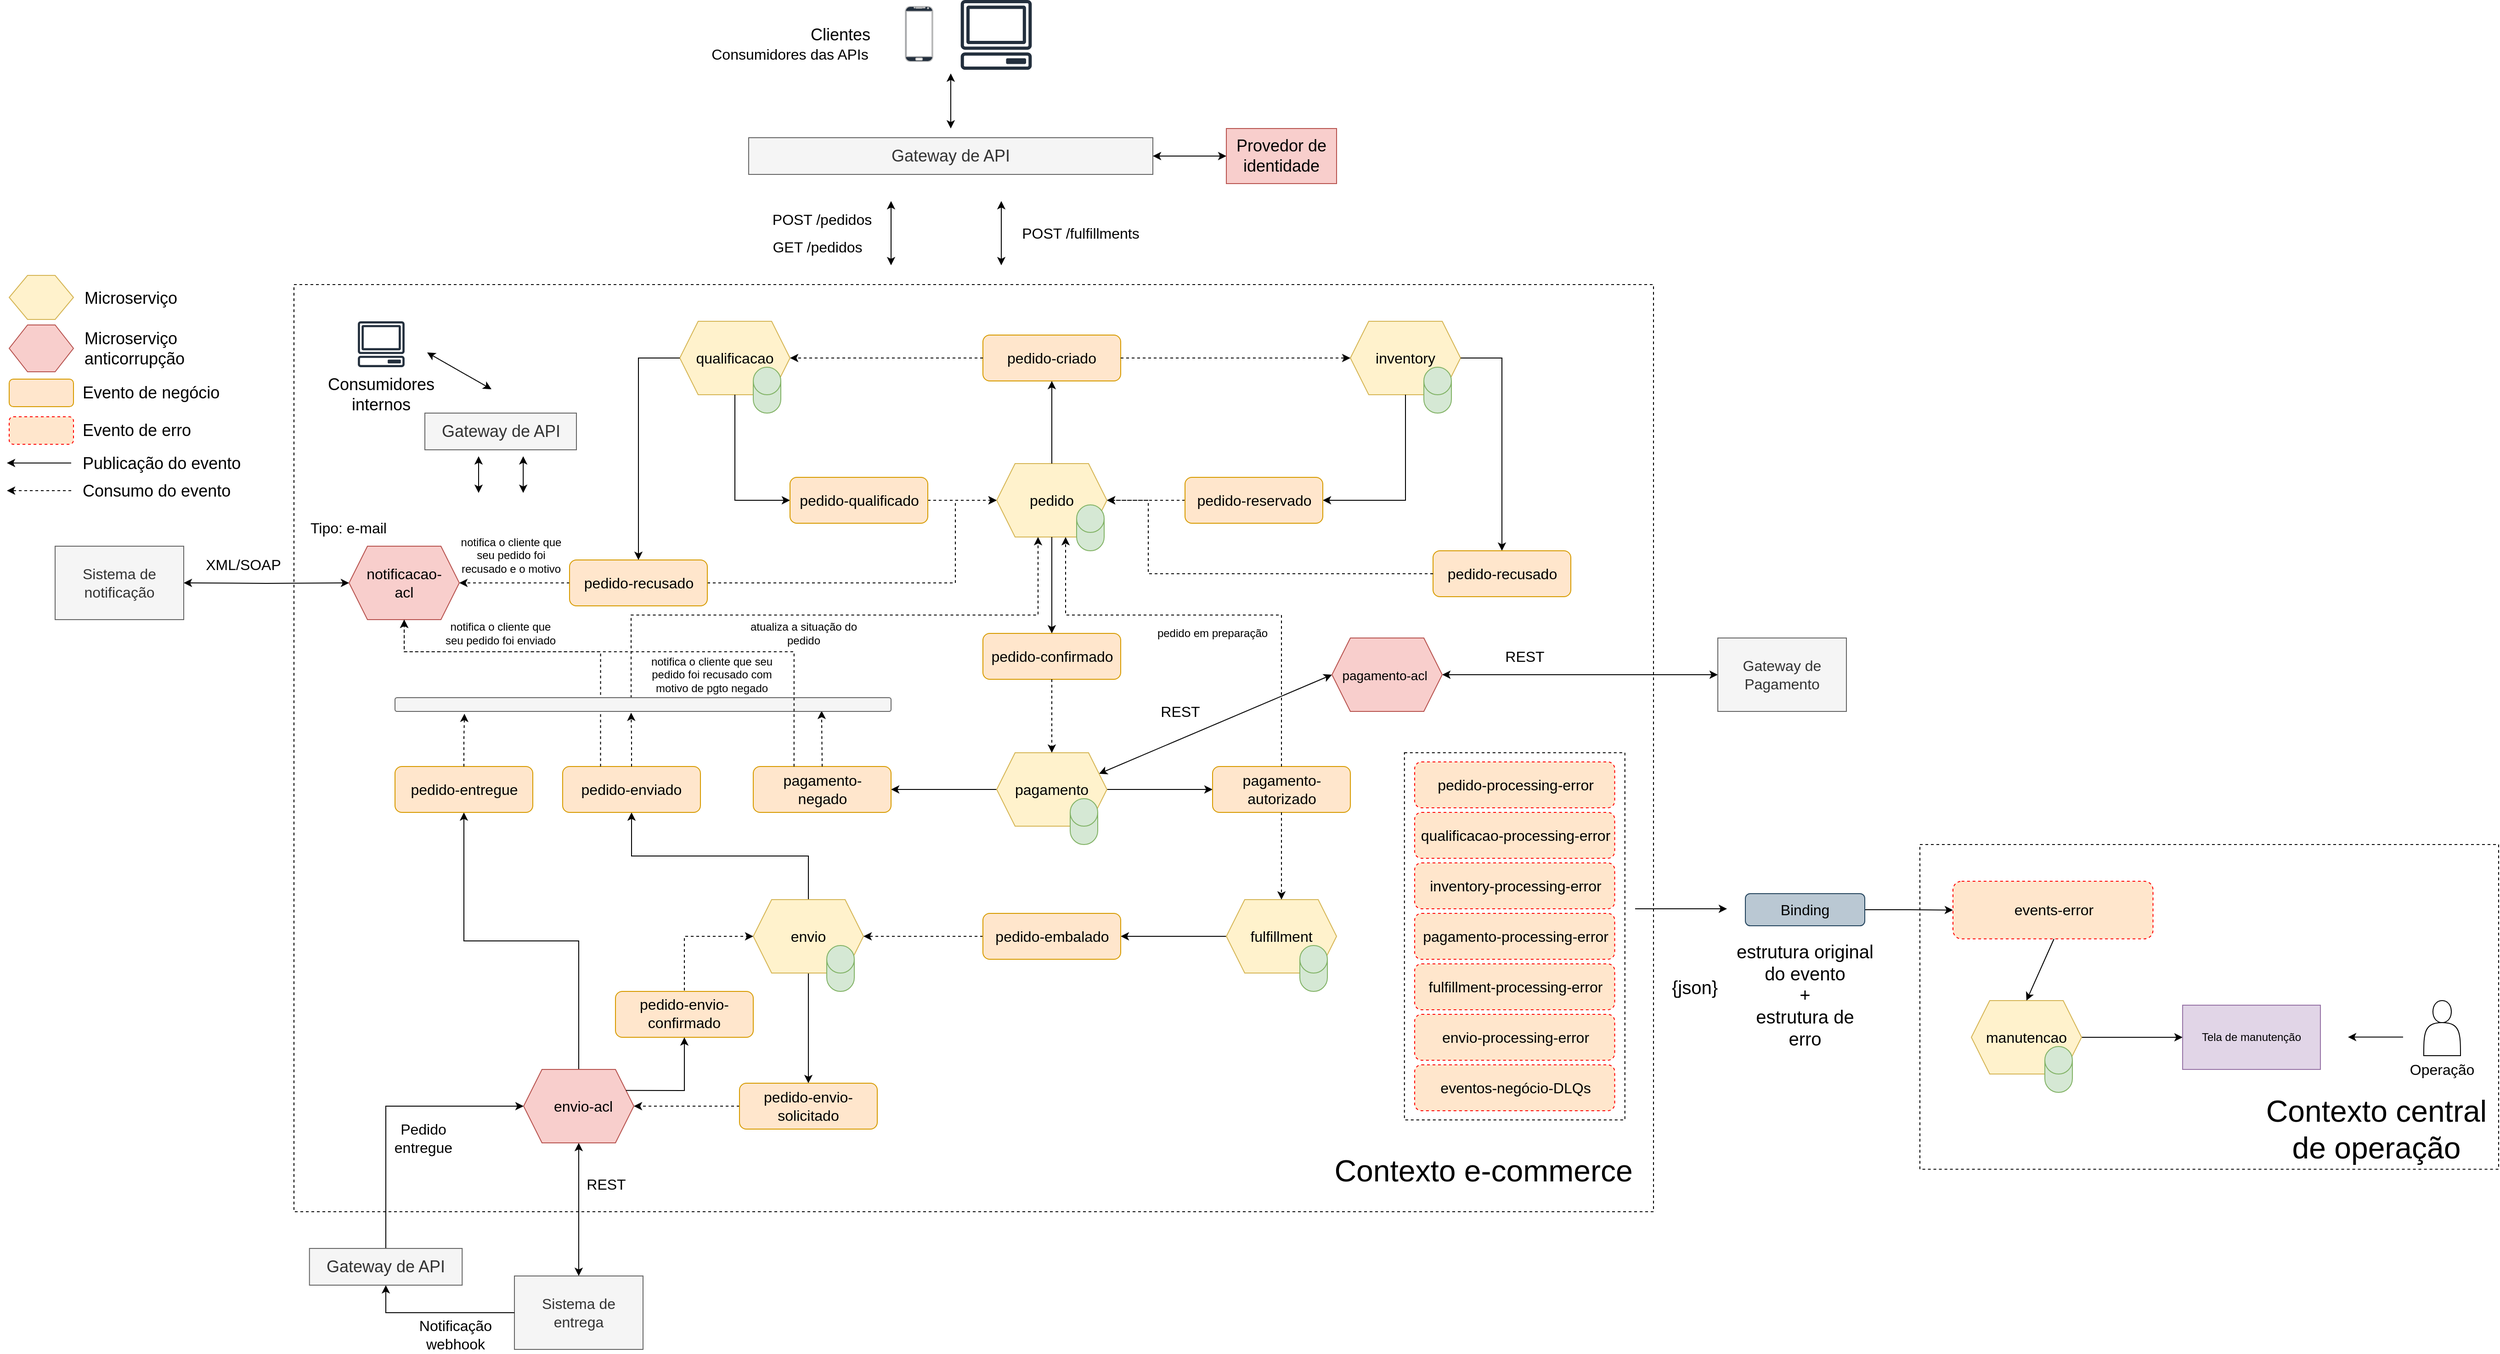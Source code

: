 <mxfile version="20.8.10" type="device"><diagram name="Página-1" id="nnZFmFOOJVzah6RzFUVj"><mxGraphModel dx="2688" dy="519" grid="1" gridSize="10" guides="1" tooltips="1" connect="1" arrows="1" fold="1" page="1" pageScale="1" pageWidth="827" pageHeight="1169" math="0" shadow="0"><root><mxCell id="0"/><mxCell id="1" parent="0"/><mxCell id="vHRTGwFHqRS1ms0-VjRj-1" value="" style="rounded=0;whiteSpace=wrap;html=1;fillColor=none;dashed=1;" vertex="1" parent="1"><mxGeometry x="-1320" y="350" width="1480" height="1010" as="geometry"/></mxCell><mxCell id="vHRTGwFHqRS1ms0-VjRj-2" value="" style="rounded=0;whiteSpace=wrap;html=1;fillColor=none;dashed=1;" vertex="1" parent="1"><mxGeometry x="-111.13" y="860" width="240" height="400" as="geometry"/></mxCell><mxCell id="vHRTGwFHqRS1ms0-VjRj-3" value="" style="rounded=0;whiteSpace=wrap;html=1;fillColor=none;dashed=1;" vertex="1" parent="1"><mxGeometry x="450" y="960" width="630" height="353.79" as="geometry"/></mxCell><mxCell id="vHRTGwFHqRS1ms0-VjRj-4" style="edgeStyle=orthogonalEdgeStyle;rounded=0;orthogonalLoop=1;jettySize=auto;html=1;exitX=0.5;exitY=0;exitDx=0;exitDy=0;entryX=0.5;entryY=1;entryDx=0;entryDy=0;" edge="1" parent="1" source="vHRTGwFHqRS1ms0-VjRj-6" target="vHRTGwFHqRS1ms0-VjRj-58"><mxGeometry relative="1" as="geometry"/></mxCell><mxCell id="vHRTGwFHqRS1ms0-VjRj-5" style="edgeStyle=orthogonalEdgeStyle;rounded=0;orthogonalLoop=1;jettySize=auto;html=1;exitX=0.5;exitY=1;exitDx=0;exitDy=0;entryX=0.5;entryY=0;entryDx=0;entryDy=0;" edge="1" parent="1" source="vHRTGwFHqRS1ms0-VjRj-6" target="vHRTGwFHqRS1ms0-VjRj-127"><mxGeometry relative="1" as="geometry"/></mxCell><mxCell id="vHRTGwFHqRS1ms0-VjRj-6" value="" style="shape=hexagon;perimeter=hexagonPerimeter2;whiteSpace=wrap;html=1;fixedSize=1;fillColor=#fff2cc;strokeColor=#d6b656;" vertex="1" parent="1"><mxGeometry x="-820" y="1020" width="120" height="80" as="geometry"/></mxCell><mxCell id="vHRTGwFHqRS1ms0-VjRj-7" value="envio" style="text;html=1;strokeColor=none;fillColor=none;align=center;verticalAlign=middle;whiteSpace=wrap;rounded=0;fontSize=16;" vertex="1" parent="1"><mxGeometry x="-800" y="1035" width="80" height="50" as="geometry"/></mxCell><mxCell id="vHRTGwFHqRS1ms0-VjRj-8" value="" style="shape=cylinder3;whiteSpace=wrap;html=1;boundedLbl=1;backgroundOutline=1;size=15;fontSize=18;fillColor=#d5e8d4;strokeColor=#82b366;" vertex="1" parent="1"><mxGeometry x="-740" y="1070" width="30" height="50" as="geometry"/></mxCell><mxCell id="vHRTGwFHqRS1ms0-VjRj-9" value="Gateway de API" style="rounded=0;whiteSpace=wrap;html=1;fontSize=18;fillColor=#f5f5f5;strokeColor=#666666;fontColor=#333333;" vertex="1" parent="1"><mxGeometry x="-825" y="190" width="440" height="40" as="geometry"/></mxCell><mxCell id="vHRTGwFHqRS1ms0-VjRj-10" value="" style="verticalLabelPosition=bottom;verticalAlign=top;html=1;shadow=0;dashed=0;strokeWidth=1;shape=mxgraph.android.phone2;strokeColor=#c0c0c0;fontSize=18;fillColor=#232F3D;" vertex="1" parent="1"><mxGeometry x="-654.5" y="47" width="30" height="60" as="geometry"/></mxCell><mxCell id="vHRTGwFHqRS1ms0-VjRj-11" value="" style="sketch=0;outlineConnect=0;fontColor=#232F3E;gradientColor=none;fillColor=#232F3D;strokeColor=none;dashed=0;verticalLabelPosition=bottom;verticalAlign=top;align=center;html=1;fontSize=12;fontStyle=0;aspect=fixed;pointerEvents=1;shape=mxgraph.aws4.client;" vertex="1" parent="1"><mxGeometry x="-594.5" y="40" width="78" height="76" as="geometry"/></mxCell><mxCell id="vHRTGwFHqRS1ms0-VjRj-12" value="&lt;font style=&quot;font-size: 18px;&quot;&gt;Clientes&lt;/font&gt;" style="text;html=1;strokeColor=none;fillColor=none;align=center;verticalAlign=middle;whiteSpace=wrap;rounded=0;fontSize=16;" vertex="1" parent="1"><mxGeometry x="-765" y="58" width="80" height="40" as="geometry"/></mxCell><mxCell id="vHRTGwFHqRS1ms0-VjRj-13" style="edgeStyle=orthogonalEdgeStyle;rounded=0;orthogonalLoop=1;jettySize=auto;html=1;exitX=0;exitY=0.5;exitDx=0;exitDy=0;entryX=1;entryY=0.5;entryDx=0;entryDy=0;" edge="1" parent="1" source="vHRTGwFHqRS1ms0-VjRj-16" target="vHRTGwFHqRS1ms0-VjRj-52"><mxGeometry relative="1" as="geometry"><mxPoint x="-620" y="960" as="targetPoint"/></mxGeometry></mxCell><mxCell id="vHRTGwFHqRS1ms0-VjRj-14" style="edgeStyle=orthogonalEdgeStyle;rounded=0;orthogonalLoop=1;jettySize=auto;html=1;exitX=1;exitY=0.5;exitDx=0;exitDy=0;entryX=0;entryY=0.5;entryDx=0;entryDy=0;" edge="1" parent="1" source="vHRTGwFHqRS1ms0-VjRj-16" target="vHRTGwFHqRS1ms0-VjRj-49"><mxGeometry relative="1" as="geometry"/></mxCell><mxCell id="vHRTGwFHqRS1ms0-VjRj-15" style="rounded=0;orthogonalLoop=1;jettySize=auto;html=1;exitX=1;exitY=0.25;exitDx=0;exitDy=0;entryX=0;entryY=0.5;entryDx=0;entryDy=0;startArrow=classic;startFill=1;" edge="1" parent="1" source="vHRTGwFHqRS1ms0-VjRj-16" target="vHRTGwFHqRS1ms0-VjRj-31"><mxGeometry relative="1" as="geometry"/></mxCell><mxCell id="vHRTGwFHqRS1ms0-VjRj-16" value="" style="shape=hexagon;perimeter=hexagonPerimeter2;whiteSpace=wrap;html=1;fixedSize=1;fillColor=#fff2cc;strokeColor=#d6b656;" vertex="1" parent="1"><mxGeometry x="-555" y="860" width="120" height="80" as="geometry"/></mxCell><mxCell id="vHRTGwFHqRS1ms0-VjRj-17" value="pagamento" style="text;html=1;strokeColor=none;fillColor=none;align=center;verticalAlign=middle;whiteSpace=wrap;rounded=0;fontSize=16;" vertex="1" parent="1"><mxGeometry x="-533.75" y="875" width="77.5" height="50" as="geometry"/></mxCell><mxCell id="vHRTGwFHqRS1ms0-VjRj-18" value="" style="shape=cylinder3;whiteSpace=wrap;html=1;boundedLbl=1;backgroundOutline=1;size=15;fontSize=18;fillColor=#d5e8d4;strokeColor=#82b366;" vertex="1" parent="1"><mxGeometry x="-475" y="910" width="30" height="50" as="geometry"/></mxCell><mxCell id="vHRTGwFHqRS1ms0-VjRj-19" value="" style="endArrow=classic;html=1;rounded=0;strokeWidth=1;fontSize=18;startArrow=classic;startFill=1;" edge="1" parent="1"><mxGeometry width="50" height="50" relative="1" as="geometry"><mxPoint x="-605" y="120" as="sourcePoint"/><mxPoint x="-605" y="180" as="targetPoint"/></mxGeometry></mxCell><mxCell id="vHRTGwFHqRS1ms0-VjRj-20" value="&lt;font style=&quot;font-size: 18px;&quot;&gt;Provedor de identidade&lt;/font&gt;" style="rounded=0;whiteSpace=wrap;html=1;fillColor=#f8cecc;strokeColor=#b85450;" vertex="1" parent="1"><mxGeometry x="-305" y="180" width="120" height="60" as="geometry"/></mxCell><mxCell id="vHRTGwFHqRS1ms0-VjRj-21" value="" style="endArrow=classic;startArrow=classic;html=1;rounded=0;fontSize=18;exitX=1;exitY=0.5;exitDx=0;exitDy=0;entryX=0;entryY=0.5;entryDx=0;entryDy=0;" edge="1" parent="1" source="vHRTGwFHqRS1ms0-VjRj-9" target="vHRTGwFHqRS1ms0-VjRj-20"><mxGeometry width="50" height="50" relative="1" as="geometry"><mxPoint x="-355" y="280" as="sourcePoint"/><mxPoint x="-305" y="230" as="targetPoint"/></mxGeometry></mxCell><mxCell id="vHRTGwFHqRS1ms0-VjRj-22" value="&lt;font style=&quot;font-size: 16px;&quot;&gt;POST /pedidos&lt;/font&gt;" style="text;html=1;strokeColor=none;fillColor=none;align=center;verticalAlign=middle;whiteSpace=wrap;rounded=0;fontSize=18;" vertex="1" parent="1"><mxGeometry x="-810" y="264" width="130" height="30" as="geometry"/></mxCell><mxCell id="vHRTGwFHqRS1ms0-VjRj-23" value="&lt;font style=&quot;font-size: 16px;&quot;&gt;POST /fulfillments&lt;/font&gt;" style="text;html=1;strokeColor=none;fillColor=none;align=center;verticalAlign=middle;whiteSpace=wrap;rounded=0;fontSize=18;" vertex="1" parent="1"><mxGeometry x="-537" y="279" width="147" height="30" as="geometry"/></mxCell><mxCell id="vHRTGwFHqRS1ms0-VjRj-24" value="&lt;font style=&quot;font-size: 33px;&quot;&gt;Contexto e-commerce&lt;/font&gt;" style="text;html=1;strokeColor=none;fillColor=none;align=center;verticalAlign=middle;whiteSpace=wrap;rounded=0;fontSize=16;" vertex="1" parent="1"><mxGeometry x="-195" y="1285" width="340" height="60" as="geometry"/></mxCell><mxCell id="vHRTGwFHqRS1ms0-VjRj-25" value="&lt;font style=&quot;font-size: 16px;&quot;&gt;Consumidores das APIs&lt;/font&gt;" style="text;html=1;strokeColor=none;fillColor=none;align=center;verticalAlign=middle;whiteSpace=wrap;rounded=0;fontSize=16;" vertex="1" parent="1"><mxGeometry x="-875" y="82" width="190" height="34" as="geometry"/></mxCell><mxCell id="vHRTGwFHqRS1ms0-VjRj-26" style="edgeStyle=orthogonalEdgeStyle;rounded=0;orthogonalLoop=1;jettySize=auto;html=1;exitX=0;exitY=0.5;exitDx=0;exitDy=0;entryX=1;entryY=0.5;entryDx=0;entryDy=0;" edge="1" parent="1" source="vHRTGwFHqRS1ms0-VjRj-27" target="vHRTGwFHqRS1ms0-VjRj-56"><mxGeometry relative="1" as="geometry"/></mxCell><mxCell id="vHRTGwFHqRS1ms0-VjRj-27" value="" style="shape=hexagon;perimeter=hexagonPerimeter2;whiteSpace=wrap;html=1;fixedSize=1;fillColor=#fff2cc;strokeColor=#d6b656;" vertex="1" parent="1"><mxGeometry x="-305" y="1020" width="120" height="80" as="geometry"/></mxCell><mxCell id="vHRTGwFHqRS1ms0-VjRj-28" value="fulfillment" style="text;html=1;strokeColor=none;fillColor=none;align=center;verticalAlign=middle;whiteSpace=wrap;rounded=0;fontSize=16;" vertex="1" parent="1"><mxGeometry x="-295" y="1035" width="100" height="50" as="geometry"/></mxCell><mxCell id="vHRTGwFHqRS1ms0-VjRj-29" value="" style="shape=cylinder3;whiteSpace=wrap;html=1;boundedLbl=1;backgroundOutline=1;size=15;fontSize=18;fillColor=#d5e8d4;strokeColor=#82b366;" vertex="1" parent="1"><mxGeometry x="-225" y="1070" width="30" height="50" as="geometry"/></mxCell><mxCell id="vHRTGwFHqRS1ms0-VjRj-30" style="edgeStyle=orthogonalEdgeStyle;rounded=0;orthogonalLoop=1;jettySize=auto;html=1;exitX=1;exitY=0.5;exitDx=0;exitDy=0;entryX=0;entryY=0.5;entryDx=0;entryDy=0;startArrow=classic;startFill=1;" edge="1" parent="1" source="vHRTGwFHqRS1ms0-VjRj-31" target="vHRTGwFHqRS1ms0-VjRj-138"><mxGeometry relative="1" as="geometry"/></mxCell><mxCell id="vHRTGwFHqRS1ms0-VjRj-31" value="" style="shape=hexagon;perimeter=hexagonPerimeter2;whiteSpace=wrap;html=1;fixedSize=1;fillColor=#f8cecc;strokeColor=#b85450;" vertex="1" parent="1"><mxGeometry x="-190" y="735" width="120" height="80" as="geometry"/></mxCell><mxCell id="vHRTGwFHqRS1ms0-VjRj-32" value="&lt;font style=&quot;font-size: 14px;&quot;&gt;pagamento-acl&lt;/font&gt;" style="text;html=1;strokeColor=none;fillColor=none;align=center;verticalAlign=middle;whiteSpace=wrap;rounded=0;fontSize=16;" vertex="1" parent="1"><mxGeometry x="-180" y="750" width="95" height="50" as="geometry"/></mxCell><mxCell id="vHRTGwFHqRS1ms0-VjRj-33" style="edgeStyle=orthogonalEdgeStyle;rounded=0;orthogonalLoop=1;jettySize=auto;html=1;exitX=0.5;exitY=1;exitDx=0;exitDy=0;startArrow=classic;startFill=1;" edge="1" parent="1" source="vHRTGwFHqRS1ms0-VjRj-35" target="vHRTGwFHqRS1ms0-VjRj-129"><mxGeometry relative="1" as="geometry"/></mxCell><mxCell id="vHRTGwFHqRS1ms0-VjRj-34" style="edgeStyle=orthogonalEdgeStyle;rounded=0;orthogonalLoop=1;jettySize=auto;html=1;exitX=0.5;exitY=0;exitDx=0;exitDy=0;entryX=0.5;entryY=1;entryDx=0;entryDy=0;" edge="1" parent="1" source="vHRTGwFHqRS1ms0-VjRj-35" target="vHRTGwFHqRS1ms0-VjRj-64"><mxGeometry relative="1" as="geometry"/></mxCell><mxCell id="vHRTGwFHqRS1ms0-VjRj-35" value="" style="shape=hexagon;perimeter=hexagonPerimeter2;whiteSpace=wrap;html=1;fixedSize=1;fillColor=#f8cecc;strokeColor=#b85450;" vertex="1" parent="1"><mxGeometry x="-1070" y="1205" width="120" height="80" as="geometry"/></mxCell><mxCell id="vHRTGwFHqRS1ms0-VjRj-36" value="&lt;font style=&quot;font-size: 16px;&quot;&gt;envio-acl&lt;/font&gt;" style="text;html=1;strokeColor=none;fillColor=none;align=center;verticalAlign=middle;whiteSpace=wrap;rounded=0;fontSize=16;" vertex="1" parent="1"><mxGeometry x="-1040" y="1220" width="70" height="50" as="geometry"/></mxCell><mxCell id="vHRTGwFHqRS1ms0-VjRj-37" value="" style="shape=hexagon;perimeter=hexagonPerimeter2;whiteSpace=wrap;html=1;fixedSize=1;fillColor=#f8cecc;strokeColor=#b85450;" vertex="1" parent="1"><mxGeometry x="-1260" y="635" width="120" height="80" as="geometry"/></mxCell><mxCell id="vHRTGwFHqRS1ms0-VjRj-38" style="edgeStyle=orthogonalEdgeStyle;rounded=0;orthogonalLoop=1;jettySize=auto;html=1;startArrow=classic;startFill=1;" edge="1" parent="1" target="vHRTGwFHqRS1ms0-VjRj-135"><mxGeometry relative="1" as="geometry"><mxPoint x="-1260" y="675" as="sourcePoint"/></mxGeometry></mxCell><mxCell id="vHRTGwFHqRS1ms0-VjRj-39" value="&lt;font style=&quot;font-size: 16px;&quot;&gt;notificacao-acl&lt;/font&gt;" style="text;html=1;strokeColor=none;fillColor=none;align=center;verticalAlign=middle;whiteSpace=wrap;rounded=0;fontSize=16;" vertex="1" parent="1"><mxGeometry x="-1250" y="650" width="100" height="50" as="geometry"/></mxCell><mxCell id="vHRTGwFHqRS1ms0-VjRj-40" style="edgeStyle=orthogonalEdgeStyle;rounded=0;orthogonalLoop=1;jettySize=auto;html=1;exitX=1;exitY=0.5;exitDx=0;exitDy=0;entryX=0;entryY=0.5;entryDx=0;entryDy=0;dashed=1;" edge="1" parent="1" source="vHRTGwFHqRS1ms0-VjRj-106" target="vHRTGwFHqRS1ms0-VjRj-88"><mxGeometry relative="1" as="geometry"/></mxCell><mxCell id="vHRTGwFHqRS1ms0-VjRj-41" style="edgeStyle=orthogonalEdgeStyle;rounded=0;orthogonalLoop=1;jettySize=auto;html=1;exitX=0;exitY=0.5;exitDx=0;exitDy=0;entryX=1;entryY=0.5;entryDx=0;entryDy=0;dashed=1;" edge="1" parent="1" source="vHRTGwFHqRS1ms0-VjRj-109" target="vHRTGwFHqRS1ms0-VjRj-88"><mxGeometry relative="1" as="geometry"/></mxCell><mxCell id="vHRTGwFHqRS1ms0-VjRj-42" value="" style="rounded=1;whiteSpace=wrap;html=1;fillColor=#ffe6cc;strokeColor=#d79b00;" vertex="1" parent="1"><mxGeometry x="-570" y="730" width="150" height="50" as="geometry"/></mxCell><mxCell id="vHRTGwFHqRS1ms0-VjRj-43" style="edgeStyle=orthogonalEdgeStyle;rounded=0;orthogonalLoop=1;jettySize=auto;html=1;exitX=0.5;exitY=1;exitDx=0;exitDy=0;entryX=0.5;entryY=0;entryDx=0;entryDy=0;dashed=1;" edge="1" parent="1" source="vHRTGwFHqRS1ms0-VjRj-44" target="vHRTGwFHqRS1ms0-VjRj-16"><mxGeometry relative="1" as="geometry"/></mxCell><mxCell id="vHRTGwFHqRS1ms0-VjRj-44" value="pedido-confirmado" style="text;html=1;strokeColor=none;fillColor=none;align=center;verticalAlign=middle;whiteSpace=wrap;rounded=0;fontSize=16;" vertex="1" parent="1"><mxGeometry x="-562.5" y="730" width="135" height="50" as="geometry"/></mxCell><mxCell id="vHRTGwFHqRS1ms0-VjRj-45" style="edgeStyle=orthogonalEdgeStyle;rounded=0;orthogonalLoop=1;jettySize=auto;html=1;exitX=1;exitY=0.5;exitDx=0;exitDy=0;entryX=0;entryY=0.5;entryDx=0;entryDy=0;dashed=1;" edge="1" parent="1" source="vHRTGwFHqRS1ms0-VjRj-47" target="vHRTGwFHqRS1ms0-VjRj-88"><mxGeometry relative="1" as="geometry"><Array as="points"><mxPoint x="-600" y="675"/><mxPoint x="-600" y="585"/></Array></mxGeometry></mxCell><mxCell id="vHRTGwFHqRS1ms0-VjRj-46" style="edgeStyle=orthogonalEdgeStyle;rounded=0;orthogonalLoop=1;jettySize=auto;html=1;exitX=0;exitY=0.5;exitDx=0;exitDy=0;entryX=1;entryY=0.5;entryDx=0;entryDy=0;dashed=1;" edge="1" parent="1" source="vHRTGwFHqRS1ms0-VjRj-47" target="vHRTGwFHqRS1ms0-VjRj-37"><mxGeometry relative="1" as="geometry"/></mxCell><mxCell id="vHRTGwFHqRS1ms0-VjRj-47" value="" style="rounded=1;whiteSpace=wrap;html=1;fillColor=#ffe6cc;strokeColor=#d79b00;" vertex="1" parent="1"><mxGeometry x="-1020" y="650" width="150" height="50" as="geometry"/></mxCell><mxCell id="vHRTGwFHqRS1ms0-VjRj-48" value="pedido-recusado" style="text;html=1;strokeColor=none;fillColor=none;align=center;verticalAlign=middle;whiteSpace=wrap;rounded=0;fontSize=16;" vertex="1" parent="1"><mxGeometry x="-1012.5" y="650" width="135" height="50" as="geometry"/></mxCell><mxCell id="vHRTGwFHqRS1ms0-VjRj-49" value="" style="rounded=1;whiteSpace=wrap;html=1;fillColor=#ffe6cc;strokeColor=#d79b00;" vertex="1" parent="1"><mxGeometry x="-320" y="875" width="150" height="50" as="geometry"/></mxCell><mxCell id="vHRTGwFHqRS1ms0-VjRj-50" style="edgeStyle=orthogonalEdgeStyle;rounded=0;orthogonalLoop=1;jettySize=auto;html=1;entryX=0.5;entryY=0;entryDx=0;entryDy=0;dashed=1;" edge="1" parent="1" source="vHRTGwFHqRS1ms0-VjRj-51" target="vHRTGwFHqRS1ms0-VjRj-27"><mxGeometry relative="1" as="geometry"/></mxCell><mxCell id="vHRTGwFHqRS1ms0-VjRj-51" value="pagamento-autorizado" style="text;html=1;strokeColor=none;fillColor=none;align=center;verticalAlign=middle;whiteSpace=wrap;rounded=0;fontSize=16;" vertex="1" parent="1"><mxGeometry x="-312.5" y="875" width="135" height="50" as="geometry"/></mxCell><mxCell id="vHRTGwFHqRS1ms0-VjRj-52" value="" style="rounded=1;whiteSpace=wrap;html=1;fillColor=#ffe6cc;strokeColor=#d79b00;" vertex="1" parent="1"><mxGeometry x="-820" y="875" width="150" height="50" as="geometry"/></mxCell><mxCell id="vHRTGwFHqRS1ms0-VjRj-53" style="rounded=0;orthogonalLoop=1;jettySize=auto;html=1;exitX=0.5;exitY=0;exitDx=0;exitDy=0;entryX=0.86;entryY=0.95;entryDx=0;entryDy=0;entryPerimeter=0;dashed=1;" edge="1" parent="1" source="vHRTGwFHqRS1ms0-VjRj-54" target="vHRTGwFHqRS1ms0-VjRj-134"><mxGeometry relative="1" as="geometry"><mxPoint x="-740" y="840" as="targetPoint"/></mxGeometry></mxCell><mxCell id="vHRTGwFHqRS1ms0-VjRj-54" value="pagamento-negado" style="text;html=1;strokeColor=none;fillColor=none;align=center;verticalAlign=middle;whiteSpace=wrap;rounded=0;fontSize=16;" vertex="1" parent="1"><mxGeometry x="-806.25" y="875" width="122.5" height="50" as="geometry"/></mxCell><mxCell id="vHRTGwFHqRS1ms0-VjRj-55" style="edgeStyle=orthogonalEdgeStyle;rounded=0;orthogonalLoop=1;jettySize=auto;html=1;exitX=0;exitY=0.5;exitDx=0;exitDy=0;entryX=1;entryY=0.5;entryDx=0;entryDy=0;dashed=1;" edge="1" parent="1" source="vHRTGwFHqRS1ms0-VjRj-56" target="vHRTGwFHqRS1ms0-VjRj-6"><mxGeometry relative="1" as="geometry"/></mxCell><mxCell id="vHRTGwFHqRS1ms0-VjRj-56" value="" style="rounded=1;whiteSpace=wrap;html=1;fillColor=#ffe6cc;strokeColor=#d79b00;" vertex="1" parent="1"><mxGeometry x="-570" y="1035" width="150" height="50" as="geometry"/></mxCell><mxCell id="vHRTGwFHqRS1ms0-VjRj-57" value="pedido-embalado" style="text;html=1;strokeColor=none;fillColor=none;align=center;verticalAlign=middle;whiteSpace=wrap;rounded=0;fontSize=16;" vertex="1" parent="1"><mxGeometry x="-562.5" y="1035" width="135" height="50" as="geometry"/></mxCell><mxCell id="vHRTGwFHqRS1ms0-VjRj-58" value="" style="rounded=1;whiteSpace=wrap;html=1;fillColor=#ffe6cc;strokeColor=#d79b00;" vertex="1" parent="1"><mxGeometry x="-1027.5" y="875" width="150" height="50" as="geometry"/></mxCell><mxCell id="vHRTGwFHqRS1ms0-VjRj-59" style="edgeStyle=orthogonalEdgeStyle;rounded=0;orthogonalLoop=1;jettySize=auto;html=1;exitX=0.5;exitY=0;exitDx=0;exitDy=0;entryX=0.476;entryY=1.089;entryDx=0;entryDy=0;entryPerimeter=0;dashed=1;" edge="1" parent="1" source="vHRTGwFHqRS1ms0-VjRj-61" target="vHRTGwFHqRS1ms0-VjRj-134"><mxGeometry relative="1" as="geometry"/></mxCell><mxCell id="vHRTGwFHqRS1ms0-VjRj-60" style="edgeStyle=orthogonalEdgeStyle;rounded=0;orthogonalLoop=1;jettySize=auto;html=1;exitX=0.25;exitY=0;exitDx=0;exitDy=0;entryX=0.5;entryY=1;entryDx=0;entryDy=0;dashed=1;" edge="1" parent="1" source="vHRTGwFHqRS1ms0-VjRj-61" target="vHRTGwFHqRS1ms0-VjRj-37"><mxGeometry relative="1" as="geometry"><Array as="points"><mxPoint x="-986" y="750"/><mxPoint x="-1200" y="750"/></Array></mxGeometry></mxCell><mxCell id="vHRTGwFHqRS1ms0-VjRj-61" value="pedido-enviado" style="text;html=1;strokeColor=none;fillColor=none;align=center;verticalAlign=middle;whiteSpace=wrap;rounded=0;fontSize=16;" vertex="1" parent="1"><mxGeometry x="-1020" y="875" width="135" height="50" as="geometry"/></mxCell><mxCell id="vHRTGwFHqRS1ms0-VjRj-62" value="" style="rounded=1;whiteSpace=wrap;html=1;fillColor=#ffe6cc;strokeColor=#d79b00;" vertex="1" parent="1"><mxGeometry x="-1210" y="875" width="150" height="50" as="geometry"/></mxCell><mxCell id="vHRTGwFHqRS1ms0-VjRj-63" style="edgeStyle=orthogonalEdgeStyle;rounded=0;orthogonalLoop=1;jettySize=auto;html=1;exitX=0.5;exitY=0;exitDx=0;exitDy=0;entryX=0.14;entryY=1.163;entryDx=0;entryDy=0;entryPerimeter=0;dashed=1;" edge="1" parent="1" source="vHRTGwFHqRS1ms0-VjRj-64" target="vHRTGwFHqRS1ms0-VjRj-134"><mxGeometry relative="1" as="geometry"/></mxCell><mxCell id="vHRTGwFHqRS1ms0-VjRj-64" value="pedido-entregue" style="text;html=1;strokeColor=none;fillColor=none;align=center;verticalAlign=middle;whiteSpace=wrap;rounded=0;fontSize=16;" vertex="1" parent="1"><mxGeometry x="-1202.5" y="875" width="135" height="50" as="geometry"/></mxCell><mxCell id="vHRTGwFHqRS1ms0-VjRj-65" value="" style="group" connectable="0" vertex="1" parent="1"><mxGeometry x="-100" y="1035" width="220" height="50" as="geometry"/></mxCell><mxCell id="vHRTGwFHqRS1ms0-VjRj-66" value="" style="rounded=1;whiteSpace=wrap;html=1;fillColor=#ffe6cc;strokeColor=#FF0000;dashed=1;" vertex="1" parent="vHRTGwFHqRS1ms0-VjRj-65"><mxGeometry width="217.75" height="50" as="geometry"/></mxCell><mxCell id="vHRTGwFHqRS1ms0-VjRj-67" value="&lt;font style=&quot;font-size: 16px;&quot;&gt;pagamento-processing-error&lt;/font&gt;" style="text;html=1;strokeColor=none;fillColor=none;align=center;verticalAlign=middle;whiteSpace=wrap;rounded=0;fontSize=16;" vertex="1" parent="vHRTGwFHqRS1ms0-VjRj-65"><mxGeometry width="220" height="50" as="geometry"/></mxCell><mxCell id="vHRTGwFHqRS1ms0-VjRj-68" value="" style="group" connectable="0" vertex="1" parent="1"><mxGeometry x="-100" y="1145" width="220" height="50" as="geometry"/></mxCell><mxCell id="vHRTGwFHqRS1ms0-VjRj-69" value="" style="rounded=1;whiteSpace=wrap;html=1;fillColor=#ffe6cc;strokeColor=#FF0000;dashed=1;" vertex="1" parent="vHRTGwFHqRS1ms0-VjRj-68"><mxGeometry width="217.75" height="50" as="geometry"/></mxCell><mxCell id="vHRTGwFHqRS1ms0-VjRj-70" value="&lt;font style=&quot;font-size: 16px;&quot;&gt;envio-processing-error&lt;/font&gt;" style="text;html=1;strokeColor=none;fillColor=none;align=center;verticalAlign=middle;whiteSpace=wrap;rounded=0;fontSize=16;" vertex="1" parent="vHRTGwFHqRS1ms0-VjRj-68"><mxGeometry width="220" height="50" as="geometry"/></mxCell><mxCell id="vHRTGwFHqRS1ms0-VjRj-71" value="" style="group" connectable="0" vertex="1" parent="1"><mxGeometry x="-100" y="870" width="220" height="50" as="geometry"/></mxCell><mxCell id="vHRTGwFHqRS1ms0-VjRj-72" value="" style="rounded=1;whiteSpace=wrap;html=1;fillColor=#ffe6cc;strokeColor=#FF0000;dashed=1;" vertex="1" parent="vHRTGwFHqRS1ms0-VjRj-71"><mxGeometry width="217.75" height="50" as="geometry"/></mxCell><mxCell id="vHRTGwFHqRS1ms0-VjRj-73" value="&lt;font style=&quot;font-size: 16px;&quot;&gt;pedido-processing-error&lt;/font&gt;" style="text;html=1;strokeColor=none;fillColor=none;align=center;verticalAlign=middle;whiteSpace=wrap;rounded=0;fontSize=16;" vertex="1" parent="vHRTGwFHqRS1ms0-VjRj-71"><mxGeometry width="220" height="50" as="geometry"/></mxCell><mxCell id="vHRTGwFHqRS1ms0-VjRj-74" value="" style="group" connectable="0" vertex="1" parent="1"><mxGeometry x="-100" y="980" width="220" height="50" as="geometry"/></mxCell><mxCell id="vHRTGwFHqRS1ms0-VjRj-75" value="" style="rounded=1;whiteSpace=wrap;html=1;fillColor=#ffe6cc;strokeColor=#FF0000;dashed=1;" vertex="1" parent="vHRTGwFHqRS1ms0-VjRj-74"><mxGeometry width="217.75" height="50" as="geometry"/></mxCell><mxCell id="vHRTGwFHqRS1ms0-VjRj-76" value="&lt;font style=&quot;font-size: 16px;&quot;&gt;inventory-processing-error&lt;/font&gt;" style="text;html=1;strokeColor=none;fillColor=none;align=center;verticalAlign=middle;whiteSpace=wrap;rounded=0;fontSize=16;" vertex="1" parent="vHRTGwFHqRS1ms0-VjRj-74"><mxGeometry width="220" height="50" as="geometry"/></mxCell><mxCell id="vHRTGwFHqRS1ms0-VjRj-77" value="" style="group" connectable="0" vertex="1" parent="1"><mxGeometry x="-100" y="1090" width="220" height="50" as="geometry"/></mxCell><mxCell id="vHRTGwFHqRS1ms0-VjRj-78" value="" style="rounded=1;whiteSpace=wrap;html=1;fillColor=#ffe6cc;strokeColor=#FF0000;dashed=1;" vertex="1" parent="vHRTGwFHqRS1ms0-VjRj-77"><mxGeometry width="217.75" height="50" as="geometry"/></mxCell><mxCell id="vHRTGwFHqRS1ms0-VjRj-79" value="&lt;font style=&quot;font-size: 16px;&quot;&gt;fulfillment-processing-error&lt;/font&gt;" style="text;html=1;strokeColor=none;fillColor=none;align=center;verticalAlign=middle;whiteSpace=wrap;rounded=0;fontSize=16;" vertex="1" parent="vHRTGwFHqRS1ms0-VjRj-77"><mxGeometry width="220" height="50" as="geometry"/></mxCell><mxCell id="vHRTGwFHqRS1ms0-VjRj-80" style="edgeStyle=orthogonalEdgeStyle;rounded=0;orthogonalLoop=1;jettySize=auto;html=1;exitX=1;exitY=0.5;exitDx=0;exitDy=0;entryX=0;entryY=0.5;entryDx=0;entryDy=0;" edge="1" parent="1" source="vHRTGwFHqRS1ms0-VjRj-81" target="vHRTGwFHqRS1ms0-VjRj-152"><mxGeometry relative="1" as="geometry"/></mxCell><mxCell id="vHRTGwFHqRS1ms0-VjRj-81" value="" style="shape=hexagon;perimeter=hexagonPerimeter2;whiteSpace=wrap;html=1;fixedSize=1;fillColor=#fff2cc;strokeColor=#d6b656;" vertex="1" parent="1"><mxGeometry x="506" y="1130" width="120" height="80" as="geometry"/></mxCell><mxCell id="vHRTGwFHqRS1ms0-VjRj-82" value="manutencao" style="text;html=1;strokeColor=none;fillColor=none;align=center;verticalAlign=middle;whiteSpace=wrap;rounded=0;fontSize=16;" vertex="1" parent="1"><mxGeometry x="516" y="1145" width="100" height="50" as="geometry"/></mxCell><mxCell id="vHRTGwFHqRS1ms0-VjRj-83" value="" style="shape=cylinder3;whiteSpace=wrap;html=1;boundedLbl=1;backgroundOutline=1;size=15;fontSize=18;fillColor=#d5e8d4;strokeColor=#82b366;" vertex="1" parent="1"><mxGeometry x="586" y="1180" width="30" height="50" as="geometry"/></mxCell><mxCell id="vHRTGwFHqRS1ms0-VjRj-84" value="&lt;font style=&quot;font-size: 18px;&quot;&gt;Consumidores&lt;br&gt;internos&lt;/font&gt;" style="text;html=1;strokeColor=none;fillColor=none;align=center;verticalAlign=middle;whiteSpace=wrap;rounded=0;fontSize=16;" vertex="1" parent="1"><mxGeometry x="-1295" y="450" width="140" height="40" as="geometry"/></mxCell><mxCell id="vHRTGwFHqRS1ms0-VjRj-85" value="" style="sketch=0;outlineConnect=0;fontColor=#232F3E;gradientColor=none;fillColor=#232F3D;strokeColor=none;dashed=0;verticalLabelPosition=bottom;verticalAlign=top;align=center;html=1;fontSize=12;fontStyle=0;aspect=fixed;pointerEvents=1;shape=mxgraph.aws4.client;" vertex="1" parent="1"><mxGeometry x="-1250.66" y="390" width="51.32" height="50" as="geometry"/></mxCell><mxCell id="vHRTGwFHqRS1ms0-VjRj-86" value="" style="endArrow=classic;startArrow=classic;html=1;rounded=0;" edge="1" parent="1"><mxGeometry width="50" height="50" relative="1" as="geometry"><mxPoint x="-1175" y="424" as="sourcePoint"/><mxPoint x="-1105" y="464" as="targetPoint"/></mxGeometry></mxCell><mxCell id="vHRTGwFHqRS1ms0-VjRj-87" value="" style="group" connectable="0" vertex="1" parent="1"><mxGeometry x="-555" y="540" width="120" height="100" as="geometry"/></mxCell><mxCell id="vHRTGwFHqRS1ms0-VjRj-88" value="" style="shape=hexagon;perimeter=hexagonPerimeter2;whiteSpace=wrap;html=1;fixedSize=1;fillColor=#fff2cc;strokeColor=#d6b656;" vertex="1" parent="vHRTGwFHqRS1ms0-VjRj-87"><mxGeometry y="5" width="120" height="80" as="geometry"/></mxCell><mxCell id="vHRTGwFHqRS1ms0-VjRj-89" value="pedido" style="text;html=1;strokeColor=none;fillColor=none;align=center;verticalAlign=middle;whiteSpace=wrap;rounded=0;fontSize=16;" vertex="1" parent="vHRTGwFHqRS1ms0-VjRj-87"><mxGeometry x="20.25" y="30" width="79.5" height="30" as="geometry"/></mxCell><mxCell id="vHRTGwFHqRS1ms0-VjRj-90" value="" style="shape=cylinder3;whiteSpace=wrap;html=1;boundedLbl=1;backgroundOutline=1;size=15;fontSize=18;fillColor=#d5e8d4;strokeColor=#82b366;" vertex="1" parent="vHRTGwFHqRS1ms0-VjRj-87"><mxGeometry x="87" y="50" width="30" height="50" as="geometry"/></mxCell><mxCell id="vHRTGwFHqRS1ms0-VjRj-91" value="" style="endArrow=classic;startArrow=classic;html=1;rounded=0;" edge="1" parent="1"><mxGeometry width="50" height="50" relative="1" as="geometry"><mxPoint x="-670" y="329" as="sourcePoint"/><mxPoint x="-670" y="259" as="targetPoint"/></mxGeometry></mxCell><mxCell id="vHRTGwFHqRS1ms0-VjRj-92" value="&lt;font style=&quot;font-size: 16px;&quot;&gt;GET /pedidos&lt;/font&gt;" style="text;html=1;strokeColor=none;fillColor=none;align=center;verticalAlign=middle;whiteSpace=wrap;rounded=0;fontSize=18;" vertex="1" parent="1"><mxGeometry x="-815" y="294" width="130" height="30" as="geometry"/></mxCell><mxCell id="vHRTGwFHqRS1ms0-VjRj-93" value="" style="group" connectable="0" vertex="1" parent="1"><mxGeometry x="-900" y="390" width="120" height="110" as="geometry"/></mxCell><mxCell id="vHRTGwFHqRS1ms0-VjRj-94" value="" style="shape=hexagon;perimeter=hexagonPerimeter2;whiteSpace=wrap;html=1;fixedSize=1;fillColor=#fff2cc;strokeColor=#d6b656;" vertex="1" parent="vHRTGwFHqRS1ms0-VjRj-93"><mxGeometry width="120" height="80" as="geometry"/></mxCell><mxCell id="vHRTGwFHqRS1ms0-VjRj-95" value="qualificacao" style="text;html=1;strokeColor=none;fillColor=none;align=center;verticalAlign=middle;whiteSpace=wrap;rounded=0;fontSize=16;" vertex="1" parent="vHRTGwFHqRS1ms0-VjRj-93"><mxGeometry x="10" y="15" width="100" height="50" as="geometry"/></mxCell><mxCell id="vHRTGwFHqRS1ms0-VjRj-96" value="" style="shape=cylinder3;whiteSpace=wrap;html=1;boundedLbl=1;backgroundOutline=1;size=15;fontSize=18;fillColor=#d5e8d4;strokeColor=#82b366;" vertex="1" parent="vHRTGwFHqRS1ms0-VjRj-93"><mxGeometry x="80" y="50" width="30" height="50" as="geometry"/></mxCell><mxCell id="vHRTGwFHqRS1ms0-VjRj-97" value="" style="group" connectable="0" vertex="1" parent="vHRTGwFHqRS1ms0-VjRj-93"><mxGeometry x="-730" y="-50" width="70" height="60" as="geometry"/></mxCell><mxCell id="vHRTGwFHqRS1ms0-VjRj-98" value="" style="shape=hexagon;perimeter=hexagonPerimeter2;whiteSpace=wrap;html=1;fixedSize=1;fillColor=#fff2cc;strokeColor=#d6b656;" vertex="1" parent="vHRTGwFHqRS1ms0-VjRj-97"><mxGeometry width="70" height="48" as="geometry"/></mxCell><mxCell id="vHRTGwFHqRS1ms0-VjRj-99" value="" style="group" connectable="0" vertex="1" parent="1"><mxGeometry x="-170" y="390" width="120" height="100" as="geometry"/></mxCell><mxCell id="vHRTGwFHqRS1ms0-VjRj-100" value="" style="shape=hexagon;perimeter=hexagonPerimeter2;whiteSpace=wrap;html=1;fixedSize=1;fillColor=#fff2cc;strokeColor=#d6b656;" vertex="1" parent="vHRTGwFHqRS1ms0-VjRj-99"><mxGeometry width="120" height="80" as="geometry"/></mxCell><mxCell id="vHRTGwFHqRS1ms0-VjRj-101" value="inventory" style="text;html=1;strokeColor=none;fillColor=none;align=center;verticalAlign=middle;whiteSpace=wrap;rounded=0;fontSize=16;" vertex="1" parent="vHRTGwFHqRS1ms0-VjRj-99"><mxGeometry x="10" y="15" width="100" height="50" as="geometry"/></mxCell><mxCell id="vHRTGwFHqRS1ms0-VjRj-102" value="" style="shape=cylinder3;whiteSpace=wrap;html=1;boundedLbl=1;backgroundOutline=1;size=15;fontSize=18;fillColor=#d5e8d4;strokeColor=#82b366;" vertex="1" parent="vHRTGwFHqRS1ms0-VjRj-99"><mxGeometry x="80" y="50" width="30" height="50" as="geometry"/></mxCell><mxCell id="vHRTGwFHqRS1ms0-VjRj-103" style="edgeStyle=orthogonalEdgeStyle;rounded=0;orthogonalLoop=1;jettySize=auto;html=1;exitX=0.5;exitY=1;exitDx=0;exitDy=0;entryX=0;entryY=0.5;entryDx=0;entryDy=0;" edge="1" parent="1" source="vHRTGwFHqRS1ms0-VjRj-94" target="vHRTGwFHqRS1ms0-VjRj-106"><mxGeometry relative="1" as="geometry"><mxPoint x="-705" y="550" as="targetPoint"/></mxGeometry></mxCell><mxCell id="vHRTGwFHqRS1ms0-VjRj-104" style="edgeStyle=orthogonalEdgeStyle;rounded=0;orthogonalLoop=1;jettySize=auto;html=1;exitX=0.5;exitY=1;exitDx=0;exitDy=0;entryX=1;entryY=0.5;entryDx=0;entryDy=0;" edge="1" parent="1" source="vHRTGwFHqRS1ms0-VjRj-100" target="vHRTGwFHqRS1ms0-VjRj-109"><mxGeometry relative="1" as="geometry"><mxPoint x="-280" y="540" as="targetPoint"/></mxGeometry></mxCell><mxCell id="vHRTGwFHqRS1ms0-VjRj-105" value="" style="group" connectable="0" vertex="1" parent="1"><mxGeometry x="-780" y="560" width="150" height="50" as="geometry"/></mxCell><mxCell id="vHRTGwFHqRS1ms0-VjRj-106" value="" style="rounded=1;whiteSpace=wrap;html=1;fillColor=#ffe6cc;strokeColor=#d79b00;" vertex="1" parent="vHRTGwFHqRS1ms0-VjRj-105"><mxGeometry width="150" height="50" as="geometry"/></mxCell><mxCell id="vHRTGwFHqRS1ms0-VjRj-107" value="pedido-qualificado" style="text;html=1;strokeColor=none;fillColor=none;align=center;verticalAlign=middle;whiteSpace=wrap;rounded=0;fontSize=16;" vertex="1" parent="vHRTGwFHqRS1ms0-VjRj-105"><mxGeometry x="7.5" y="5" width="135" height="40" as="geometry"/></mxCell><mxCell id="vHRTGwFHqRS1ms0-VjRj-108" value="" style="group" connectable="0" vertex="1" parent="1"><mxGeometry x="-350" y="560" width="150" height="50" as="geometry"/></mxCell><mxCell id="vHRTGwFHqRS1ms0-VjRj-109" value="" style="rounded=1;whiteSpace=wrap;html=1;fillColor=#ffe6cc;strokeColor=#d79b00;" vertex="1" parent="vHRTGwFHqRS1ms0-VjRj-108"><mxGeometry width="150" height="50" as="geometry"/></mxCell><mxCell id="vHRTGwFHqRS1ms0-VjRj-110" value="pedido-reservado" style="text;html=1;strokeColor=none;fillColor=none;align=center;verticalAlign=middle;whiteSpace=wrap;rounded=0;fontSize=16;" vertex="1" parent="vHRTGwFHqRS1ms0-VjRj-108"><mxGeometry x="7.5" y="5" width="135" height="40" as="geometry"/></mxCell><mxCell id="vHRTGwFHqRS1ms0-VjRj-111" value="" style="group" connectable="0" vertex="1" parent="1"><mxGeometry x="-570" y="405" width="150" height="50" as="geometry"/></mxCell><mxCell id="vHRTGwFHqRS1ms0-VjRj-112" value="" style="rounded=1;whiteSpace=wrap;html=1;fillColor=#ffe6cc;strokeColor=#d79b00;container=0;" vertex="1" parent="vHRTGwFHqRS1ms0-VjRj-111"><mxGeometry width="150" height="50" as="geometry"/></mxCell><mxCell id="vHRTGwFHqRS1ms0-VjRj-113" value="pedido-criado" style="text;html=1;strokeColor=none;fillColor=none;align=center;verticalAlign=middle;whiteSpace=wrap;rounded=0;fontSize=16;container=0;" vertex="1" parent="vHRTGwFHqRS1ms0-VjRj-111"><mxGeometry x="25" y="10" width="100" height="30" as="geometry"/></mxCell><mxCell id="vHRTGwFHqRS1ms0-VjRj-114" style="edgeStyle=orthogonalEdgeStyle;rounded=0;orthogonalLoop=1;jettySize=auto;html=1;exitX=0.5;exitY=0;exitDx=0;exitDy=0;entryX=0.5;entryY=1;entryDx=0;entryDy=0;" edge="1" parent="1" source="vHRTGwFHqRS1ms0-VjRj-88" target="vHRTGwFHqRS1ms0-VjRj-112"><mxGeometry relative="1" as="geometry"><mxPoint x="-495" y="470" as="targetPoint"/></mxGeometry></mxCell><mxCell id="vHRTGwFHqRS1ms0-VjRj-115" value="" style="endArrow=classic;startArrow=classic;html=1;rounded=0;" edge="1" parent="1"><mxGeometry width="50" height="50" relative="1" as="geometry"><mxPoint x="-550" y="329" as="sourcePoint"/><mxPoint x="-550" y="259" as="targetPoint"/></mxGeometry></mxCell><mxCell id="vHRTGwFHqRS1ms0-VjRj-116" style="edgeStyle=orthogonalEdgeStyle;rounded=0;orthogonalLoop=1;jettySize=auto;html=1;exitX=1;exitY=0.5;exitDx=0;exitDy=0;entryX=0;entryY=0.5;entryDx=0;entryDy=0;dashed=1;" edge="1" parent="1" source="vHRTGwFHqRS1ms0-VjRj-112" target="vHRTGwFHqRS1ms0-VjRj-100"><mxGeometry relative="1" as="geometry"/></mxCell><mxCell id="vHRTGwFHqRS1ms0-VjRj-117" style="edgeStyle=orthogonalEdgeStyle;rounded=0;orthogonalLoop=1;jettySize=auto;html=1;exitX=0;exitY=0.5;exitDx=0;exitDy=0;entryX=1;entryY=0.5;entryDx=0;entryDy=0;dashed=1;" edge="1" parent="1" source="vHRTGwFHqRS1ms0-VjRj-112" target="vHRTGwFHqRS1ms0-VjRj-94"><mxGeometry relative="1" as="geometry"/></mxCell><mxCell id="vHRTGwFHqRS1ms0-VjRj-118" value="" style="endArrow=classic;html=1;rounded=0;exitX=0;exitY=0.5;exitDx=0;exitDy=0;entryX=0.5;entryY=0;entryDx=0;entryDy=0;" edge="1" parent="1" source="vHRTGwFHqRS1ms0-VjRj-94" target="vHRTGwFHqRS1ms0-VjRj-48"><mxGeometry width="50" height="50" relative="1" as="geometry"><mxPoint x="-1030" y="580" as="sourcePoint"/><mxPoint x="-980" y="530" as="targetPoint"/><Array as="points"><mxPoint x="-945" y="430"/></Array></mxGeometry></mxCell><mxCell id="vHRTGwFHqRS1ms0-VjRj-119" style="edgeStyle=orthogonalEdgeStyle;rounded=0;orthogonalLoop=1;jettySize=auto;html=1;exitX=1;exitY=0.5;exitDx=0;exitDy=0;entryX=0.5;entryY=0;entryDx=0;entryDy=0;" edge="1" parent="1" source="vHRTGwFHqRS1ms0-VjRj-100" target="vHRTGwFHqRS1ms0-VjRj-123"><mxGeometry relative="1" as="geometry"/></mxCell><mxCell id="vHRTGwFHqRS1ms0-VjRj-120" value="" style="group" connectable="0" vertex="1" parent="1"><mxGeometry x="-80" y="630" width="150" height="50" as="geometry"/></mxCell><mxCell id="vHRTGwFHqRS1ms0-VjRj-121" value="" style="group" connectable="0" vertex="1" parent="vHRTGwFHqRS1ms0-VjRj-120"><mxGeometry y="10" width="150" height="50" as="geometry"/></mxCell><mxCell id="vHRTGwFHqRS1ms0-VjRj-122" value="" style="rounded=1;whiteSpace=wrap;html=1;fillColor=#ffe6cc;strokeColor=#d79b00;" vertex="1" parent="vHRTGwFHqRS1ms0-VjRj-121"><mxGeometry width="150" height="50" as="geometry"/></mxCell><mxCell id="vHRTGwFHqRS1ms0-VjRj-123" value="pedido-recusado" style="text;html=1;strokeColor=none;fillColor=none;align=center;verticalAlign=middle;whiteSpace=wrap;rounded=0;fontSize=16;" vertex="1" parent="vHRTGwFHqRS1ms0-VjRj-121"><mxGeometry x="7.5" width="135" height="50" as="geometry"/></mxCell><mxCell id="vHRTGwFHqRS1ms0-VjRj-124" value="" style="endArrow=classic;html=1;rounded=0;exitX=0;exitY=0.5;exitDx=0;exitDy=0;entryX=1;entryY=0.5;entryDx=0;entryDy=0;dashed=1;" edge="1" parent="1" source="vHRTGwFHqRS1ms0-VjRj-122" target="vHRTGwFHqRS1ms0-VjRj-88"><mxGeometry width="50" height="50" relative="1" as="geometry"><mxPoint x="-570" y="800" as="sourcePoint"/><mxPoint x="-520" y="750" as="targetPoint"/><Array as="points"><mxPoint x="-260" y="665"/><mxPoint x="-390" y="665"/><mxPoint x="-390" y="585"/></Array></mxGeometry></mxCell><mxCell id="vHRTGwFHqRS1ms0-VjRj-125" style="edgeStyle=orthogonalEdgeStyle;rounded=0;orthogonalLoop=1;jettySize=auto;html=1;exitX=0.5;exitY=1;exitDx=0;exitDy=0;entryX=0.5;entryY=0;entryDx=0;entryDy=0;" edge="1" parent="1" source="vHRTGwFHqRS1ms0-VjRj-88" target="vHRTGwFHqRS1ms0-VjRj-44"><mxGeometry relative="1" as="geometry"><mxPoint x="-495" y="640" as="targetPoint"/></mxGeometry></mxCell><mxCell id="vHRTGwFHqRS1ms0-VjRj-126" style="edgeStyle=orthogonalEdgeStyle;rounded=0;orthogonalLoop=1;jettySize=auto;html=1;exitX=0;exitY=0.5;exitDx=0;exitDy=0;entryX=1;entryY=0.5;entryDx=0;entryDy=0;dashed=1;" edge="1" parent="1" source="vHRTGwFHqRS1ms0-VjRj-127" target="vHRTGwFHqRS1ms0-VjRj-35"><mxGeometry relative="1" as="geometry"/></mxCell><mxCell id="vHRTGwFHqRS1ms0-VjRj-127" value="" style="rounded=1;whiteSpace=wrap;html=1;fillColor=#ffe6cc;strokeColor=#d79b00;" vertex="1" parent="1"><mxGeometry x="-835" y="1220" width="150" height="50" as="geometry"/></mxCell><mxCell id="vHRTGwFHqRS1ms0-VjRj-128" value="pedido-envio-solicitado" style="text;html=1;strokeColor=none;fillColor=none;align=center;verticalAlign=middle;whiteSpace=wrap;rounded=0;fontSize=16;" vertex="1" parent="1"><mxGeometry x="-820" y="1220" width="120" height="50" as="geometry"/></mxCell><mxCell id="vHRTGwFHqRS1ms0-VjRj-129" value="&lt;font style=&quot;font-size: 16px;&quot;&gt;Sistema de entrega&lt;/font&gt;" style="rounded=0;whiteSpace=wrap;html=1;fillColor=#f5f5f5;fontColor=#333333;strokeColor=#666666;" vertex="1" parent="1"><mxGeometry x="-1080" y="1430" width="140" height="80" as="geometry"/></mxCell><mxCell id="vHRTGwFHqRS1ms0-VjRj-130" value="&lt;font style=&quot;font-size: 16px;&quot;&gt;REST&lt;/font&gt;" style="text;html=1;strokeColor=none;fillColor=none;align=center;verticalAlign=middle;whiteSpace=wrap;rounded=0;" vertex="1" parent="1"><mxGeometry x="-1010" y="1315" width="60" height="30" as="geometry"/></mxCell><mxCell id="vHRTGwFHqRS1ms0-VjRj-131" value="" style="endArrow=classic;html=1;rounded=0;exitX=0;exitY=0.5;exitDx=0;exitDy=0;entryX=0.5;entryY=1;entryDx=0;entryDy=0;" edge="1" parent="1" source="vHRTGwFHqRS1ms0-VjRj-129" target="vHRTGwFHqRS1ms0-VjRj-171"><mxGeometry width="50" height="50" relative="1" as="geometry"><mxPoint x="-1240" y="1380" as="sourcePoint"/><mxPoint x="-1190" y="1330" as="targetPoint"/><Array as="points"><mxPoint x="-1180" y="1470"/><mxPoint x="-1220" y="1470"/></Array></mxGeometry></mxCell><mxCell id="vHRTGwFHqRS1ms0-VjRj-132" value="&lt;font style=&quot;font-size: 16px;&quot;&gt;Notificação webhook&lt;/font&gt;" style="text;html=1;strokeColor=none;fillColor=none;align=center;verticalAlign=middle;whiteSpace=wrap;rounded=0;" vertex="1" parent="1"><mxGeometry x="-1194" y="1474" width="100" height="40" as="geometry"/></mxCell><mxCell id="vHRTGwFHqRS1ms0-VjRj-133" style="edgeStyle=orthogonalEdgeStyle;rounded=0;orthogonalLoop=1;jettySize=auto;html=1;exitX=0.476;exitY=0.015;exitDx=0;exitDy=0;entryX=0.375;entryY=1;entryDx=0;entryDy=0;exitPerimeter=0;dashed=1;" edge="1" parent="1" source="vHRTGwFHqRS1ms0-VjRj-134" target="vHRTGwFHqRS1ms0-VjRj-88"><mxGeometry relative="1" as="geometry"><Array as="points"><mxPoint x="-953" y="710"/><mxPoint x="-510" y="710"/></Array></mxGeometry></mxCell><mxCell id="vHRTGwFHqRS1ms0-VjRj-134" value="" style="rounded=1;whiteSpace=wrap;html=1;fillColor=#f5f5f5;strokeColor=#666666;fontColor=#333333;" vertex="1" parent="1"><mxGeometry x="-1210" y="800" width="540" height="15" as="geometry"/></mxCell><mxCell id="vHRTGwFHqRS1ms0-VjRj-135" value="&lt;font style=&quot;font-size: 16px;&quot;&gt;Sistema de notificação&lt;/font&gt;" style="rounded=0;whiteSpace=wrap;html=1;fillColor=#f5f5f5;fontColor=#333333;strokeColor=#666666;" vertex="1" parent="1"><mxGeometry x="-1580" y="635" width="140" height="80" as="geometry"/></mxCell><mxCell id="vHRTGwFHqRS1ms0-VjRj-136" value="&lt;font style=&quot;font-size: 16px;&quot;&gt;XML/SOAP&lt;/font&gt;" style="text;html=1;strokeColor=none;fillColor=none;align=center;verticalAlign=middle;whiteSpace=wrap;rounded=0;" vertex="1" parent="1"><mxGeometry x="-1420" y="640" width="90" height="30" as="geometry"/></mxCell><mxCell id="vHRTGwFHqRS1ms0-VjRj-137" value="&lt;font style=&quot;font-size: 16px;&quot;&gt;Pedido entregue&lt;/font&gt;" style="text;html=1;strokeColor=none;fillColor=none;align=center;verticalAlign=middle;whiteSpace=wrap;rounded=0;" vertex="1" parent="1"><mxGeometry x="-1219" y="1260" width="80" height="40" as="geometry"/></mxCell><mxCell id="vHRTGwFHqRS1ms0-VjRj-138" value="&lt;font style=&quot;font-size: 16px;&quot;&gt;Gateway de Pagamento&lt;/font&gt;" style="rounded=0;whiteSpace=wrap;html=1;fillColor=#f5f5f5;fontColor=#333333;strokeColor=#666666;" vertex="1" parent="1"><mxGeometry x="230" y="735" width="140" height="80" as="geometry"/></mxCell><mxCell id="vHRTGwFHqRS1ms0-VjRj-139" value="&lt;font style=&quot;font-size: 16px;&quot;&gt;REST&lt;/font&gt;" style="text;html=1;strokeColor=none;fillColor=none;align=center;verticalAlign=middle;whiteSpace=wrap;rounded=0;" vertex="1" parent="1"><mxGeometry x="-385" y="800" width="60" height="30" as="geometry"/></mxCell><mxCell id="vHRTGwFHqRS1ms0-VjRj-140" value="&lt;font style=&quot;font-size: 16px;&quot;&gt;REST&lt;/font&gt;" style="text;html=1;strokeColor=none;fillColor=none;align=center;verticalAlign=middle;whiteSpace=wrap;rounded=0;" vertex="1" parent="1"><mxGeometry x="-10" y="740" width="60" height="30" as="geometry"/></mxCell><mxCell id="vHRTGwFHqRS1ms0-VjRj-141" value="&lt;span style=&quot;font-size: 18px;&quot;&gt;Microserviço&lt;/span&gt;" style="text;html=1;strokeColor=none;fillColor=none;align=left;verticalAlign=middle;whiteSpace=wrap;rounded=0;fontSize=16;" vertex="1" parent="1"><mxGeometry x="-1550" y="345" width="105" height="40" as="geometry"/></mxCell><mxCell id="vHRTGwFHqRS1ms0-VjRj-142" value="" style="shape=hexagon;perimeter=hexagonPerimeter2;whiteSpace=wrap;html=1;fixedSize=1;fillColor=#f8cecc;strokeColor=#b85450;" vertex="1" parent="1"><mxGeometry x="-1630" y="394" width="70" height="51" as="geometry"/></mxCell><mxCell id="vHRTGwFHqRS1ms0-VjRj-143" value="&lt;span style=&quot;font-size: 18px;&quot;&gt;Microserviço anticorrupção&lt;/span&gt;" style="text;html=1;strokeColor=none;fillColor=none;align=left;verticalAlign=middle;whiteSpace=wrap;rounded=0;fontSize=16;" vertex="1" parent="1"><mxGeometry x="-1550" y="399.5" width="120" height="40" as="geometry"/></mxCell><mxCell id="vHRTGwFHqRS1ms0-VjRj-144" value="" style="rounded=1;whiteSpace=wrap;html=1;fillColor=#ffe6cc;strokeColor=#d79b00;container=0;" vertex="1" parent="1"><mxGeometry x="-1630" y="453" width="70" height="30" as="geometry"/></mxCell><mxCell id="vHRTGwFHqRS1ms0-VjRj-145" value="&lt;span style=&quot;font-size: 18px;&quot;&gt;Evento de negócio&lt;/span&gt;" style="text;html=1;strokeColor=none;fillColor=none;align=left;verticalAlign=middle;whiteSpace=wrap;rounded=0;fontSize=16;" vertex="1" parent="1"><mxGeometry x="-1552.5" y="448" width="155" height="40" as="geometry"/></mxCell><mxCell id="vHRTGwFHqRS1ms0-VjRj-146" value="" style="rounded=1;whiteSpace=wrap;html=1;fillColor=#ffe6cc;strokeColor=#FF0000;container=0;dashed=1;" vertex="1" parent="1"><mxGeometry x="-1630" y="494" width="70" height="30" as="geometry"/></mxCell><mxCell id="vHRTGwFHqRS1ms0-VjRj-147" value="&lt;span style=&quot;font-size: 18px;&quot;&gt;Evento de erro&lt;/span&gt;" style="text;html=1;strokeColor=none;fillColor=none;align=left;verticalAlign=middle;whiteSpace=wrap;rounded=0;fontSize=16;" vertex="1" parent="1"><mxGeometry x="-1552.5" y="489" width="125" height="40" as="geometry"/></mxCell><mxCell id="vHRTGwFHqRS1ms0-VjRj-148" style="edgeStyle=orthogonalEdgeStyle;rounded=0;orthogonalLoop=1;jettySize=auto;html=1;exitX=1;exitY=0.5;exitDx=0;exitDy=0;entryX=0;entryY=0.5;entryDx=0;entryDy=0;" edge="1" parent="1" source="vHRTGwFHqRS1ms0-VjRj-149" target="vHRTGwFHqRS1ms0-VjRj-158"><mxGeometry relative="1" as="geometry"/></mxCell><mxCell id="vHRTGwFHqRS1ms0-VjRj-149" value="&lt;font style=&quot;font-size: 16px;&quot;&gt;Binding&lt;/font&gt;" style="rounded=1;whiteSpace=wrap;html=1;fillColor=#bac8d3;strokeColor=#23445d;" vertex="1" parent="1"><mxGeometry x="260" y="1013.5" width="130" height="35" as="geometry"/></mxCell><mxCell id="vHRTGwFHqRS1ms0-VjRj-150" value="" style="endArrow=classic;html=1;rounded=0;" edge="1" parent="1"><mxGeometry width="50" height="50" relative="1" as="geometry"><mxPoint x="140" y="1030" as="sourcePoint"/><mxPoint x="240" y="1030" as="targetPoint"/></mxGeometry></mxCell><mxCell id="vHRTGwFHqRS1ms0-VjRj-151" value="" style="endArrow=classic;html=1;rounded=0;exitX=0.5;exitY=1;exitDx=0;exitDy=0;entryX=0.5;entryY=0;entryDx=0;entryDy=0;" edge="1" parent="1" source="vHRTGwFHqRS1ms0-VjRj-158" target="vHRTGwFHqRS1ms0-VjRj-81"><mxGeometry width="50" height="50" relative="1" as="geometry"><mxPoint x="736" y="1130" as="sourcePoint"/><mxPoint x="786" y="1080" as="targetPoint"/></mxGeometry></mxCell><mxCell id="vHRTGwFHqRS1ms0-VjRj-152" value="Tela de manutenção" style="rounded=0;whiteSpace=wrap;html=1;fillColor=#e1d5e7;strokeColor=#9673a6;" vertex="1" parent="1"><mxGeometry x="736" y="1135" width="150" height="70" as="geometry"/></mxCell><mxCell id="vHRTGwFHqRS1ms0-VjRj-153" value="" style="shape=actor;whiteSpace=wrap;html=1;" vertex="1" parent="1"><mxGeometry x="998.5" y="1130" width="40" height="60" as="geometry"/></mxCell><mxCell id="vHRTGwFHqRS1ms0-VjRj-154" value="&lt;font style=&quot;font-size: 16px;&quot;&gt;Operação&lt;/font&gt;" style="text;html=1;strokeColor=none;fillColor=none;align=center;verticalAlign=middle;whiteSpace=wrap;rounded=0;fontSize=16;" vertex="1" parent="1"><mxGeometry x="986" y="1190" width="65" height="30" as="geometry"/></mxCell><mxCell id="vHRTGwFHqRS1ms0-VjRj-155" value="" style="endArrow=classic;html=1;rounded=0;" edge="1" parent="1"><mxGeometry width="50" height="50" relative="1" as="geometry"><mxPoint x="976" y="1169.79" as="sourcePoint"/><mxPoint x="916" y="1169.79" as="targetPoint"/></mxGeometry></mxCell><mxCell id="vHRTGwFHqRS1ms0-VjRj-156" value="&lt;font style=&quot;font-size: 33px;&quot;&gt;Contexto central de operação&lt;/font&gt;" style="text;html=1;strokeColor=none;fillColor=none;align=center;verticalAlign=middle;whiteSpace=wrap;rounded=0;fontSize=16;" vertex="1" parent="1"><mxGeometry x="820" y="1240" width="254" height="60" as="geometry"/></mxCell><mxCell id="vHRTGwFHqRS1ms0-VjRj-157" value="" style="rounded=1;whiteSpace=wrap;html=1;fillColor=#ffe6cc;strokeColor=#FF0000;dashed=1;" vertex="1" parent="1"><mxGeometry x="486" y="1000" width="217.75" height="62.759" as="geometry"/></mxCell><mxCell id="vHRTGwFHqRS1ms0-VjRj-158" value="&lt;font style=&quot;font-size: 16px;&quot;&gt;events-error&lt;/font&gt;" style="text;html=1;strokeColor=none;fillColor=none;align=center;verticalAlign=middle;whiteSpace=wrap;rounded=0;fontSize=16;" vertex="1" parent="1"><mxGeometry x="486" y="1000" width="220" height="62.759" as="geometry"/></mxCell><mxCell id="vHRTGwFHqRS1ms0-VjRj-159" value="" style="rounded=1;whiteSpace=wrap;html=1;fillColor=#ffe6cc;strokeColor=#FF0000;dashed=1;" vertex="1" parent="1"><mxGeometry x="-100" y="925" width="217.75" height="50" as="geometry"/></mxCell><mxCell id="vHRTGwFHqRS1ms0-VjRj-160" value="&lt;font style=&quot;font-size: 16px;&quot;&gt;qualificacao-processing-error&lt;/font&gt;" style="text;html=1;strokeColor=none;fillColor=none;align=center;verticalAlign=middle;whiteSpace=wrap;rounded=0;fontSize=16;" vertex="1" parent="1"><mxGeometry x="-100" y="925" width="220" height="50" as="geometry"/></mxCell><mxCell id="vHRTGwFHqRS1ms0-VjRj-161" value="" style="group" connectable="0" vertex="1" parent="1"><mxGeometry x="-100" y="1200" width="220" height="50" as="geometry"/></mxCell><mxCell id="vHRTGwFHqRS1ms0-VjRj-162" value="" style="rounded=1;whiteSpace=wrap;html=1;fillColor=#ffe6cc;strokeColor=#FF0000;dashed=1;" vertex="1" parent="vHRTGwFHqRS1ms0-VjRj-161"><mxGeometry width="217.75" height="50" as="geometry"/></mxCell><mxCell id="vHRTGwFHqRS1ms0-VjRj-163" value="&lt;font style=&quot;font-size: 16px;&quot;&gt;eventos-negócio-DLQs&lt;/font&gt;" style="text;html=1;strokeColor=none;fillColor=none;align=center;verticalAlign=middle;whiteSpace=wrap;rounded=0;fontSize=16;" vertex="1" parent="vHRTGwFHqRS1ms0-VjRj-161"><mxGeometry width="220" height="50" as="geometry"/></mxCell><mxCell id="vHRTGwFHqRS1ms0-VjRj-164" value="&lt;font style=&quot;font-size: 20px;&quot;&gt;{json}&lt;/font&gt;" style="text;html=1;strokeColor=none;fillColor=none;align=center;verticalAlign=middle;whiteSpace=wrap;rounded=0;" vertex="1" parent="1"><mxGeometry x="160" y="1081.38" width="90" height="67.24" as="geometry"/></mxCell><mxCell id="vHRTGwFHqRS1ms0-VjRj-165" value="&lt;font style=&quot;font-size: 20px;&quot;&gt;estrutura de erro&lt;/font&gt;" style="text;html=1;strokeColor=none;fillColor=none;align=center;verticalAlign=middle;whiteSpace=wrap;rounded=0;" vertex="1" parent="1"><mxGeometry x="255" y="1149" width="140" height="20" as="geometry"/></mxCell><mxCell id="vHRTGwFHqRS1ms0-VjRj-166" style="edgeStyle=orthogonalEdgeStyle;rounded=0;orthogonalLoop=1;jettySize=auto;html=1;entryX=1;entryY=0.5;entryDx=0;entryDy=0;dashed=1;" edge="1" parent="1"><mxGeometry relative="1" as="geometry"><mxPoint x="-1562.5" y="574.5" as="sourcePoint"/><mxPoint x="-1632.5" y="574.5" as="targetPoint"/></mxGeometry></mxCell><mxCell id="vHRTGwFHqRS1ms0-VjRj-167" style="edgeStyle=orthogonalEdgeStyle;rounded=0;orthogonalLoop=1;jettySize=auto;html=1;entryX=1;entryY=0.5;entryDx=0;entryDy=0;startArrow=none;startFill=0;endArrow=classic;endFill=1;" edge="1" parent="1"><mxGeometry relative="1" as="geometry"><mxPoint x="-1562.5" y="544.36" as="sourcePoint"/><mxPoint x="-1632.5" y="544.36" as="targetPoint"/></mxGeometry></mxCell><mxCell id="vHRTGwFHqRS1ms0-VjRj-168" value="&lt;span style=&quot;font-size: 18px;&quot;&gt;Publicação do evento&lt;/span&gt;" style="text;html=1;strokeColor=none;fillColor=none;align=left;verticalAlign=middle;whiteSpace=wrap;rounded=0;fontSize=16;" vertex="1" parent="1"><mxGeometry x="-1552.5" y="529" width="190" height="31" as="geometry"/></mxCell><mxCell id="vHRTGwFHqRS1ms0-VjRj-169" value="&lt;span style=&quot;font-size: 18px;&quot;&gt;Consumo do evento&lt;/span&gt;" style="text;html=1;strokeColor=none;fillColor=none;align=left;verticalAlign=middle;whiteSpace=wrap;rounded=0;fontSize=16;" vertex="1" parent="1"><mxGeometry x="-1552.5" y="559" width="190" height="31" as="geometry"/></mxCell><mxCell id="vHRTGwFHqRS1ms0-VjRj-170" style="edgeStyle=orthogonalEdgeStyle;rounded=0;orthogonalLoop=1;jettySize=auto;html=1;exitX=0.5;exitY=0;exitDx=0;exitDy=0;entryX=0;entryY=0.5;entryDx=0;entryDy=0;" edge="1" parent="1" source="vHRTGwFHqRS1ms0-VjRj-171" target="vHRTGwFHqRS1ms0-VjRj-35"><mxGeometry relative="1" as="geometry"/></mxCell><mxCell id="vHRTGwFHqRS1ms0-VjRj-171" value="Gateway de API" style="rounded=0;whiteSpace=wrap;html=1;fontSize=18;fillColor=#f5f5f5;strokeColor=#666666;fontColor=#333333;" vertex="1" parent="1"><mxGeometry x="-1303.13" y="1400" width="166.25" height="40" as="geometry"/></mxCell><mxCell id="vHRTGwFHqRS1ms0-VjRj-172" value="&lt;font style=&quot;font-size: 16px;&quot;&gt;Tipo: e-mail&lt;/font&gt;" style="text;html=1;strokeColor=none;fillColor=none;align=center;verticalAlign=middle;whiteSpace=wrap;rounded=0;" vertex="1" parent="1"><mxGeometry x="-1303.13" y="600" width="85" height="30" as="geometry"/></mxCell><mxCell id="vHRTGwFHqRS1ms0-VjRj-173" value="&lt;span style=&quot;font-size: 20px;&quot;&gt;estrutura original do evento&lt;/span&gt;" style="text;html=1;strokeColor=none;fillColor=none;align=center;verticalAlign=middle;whiteSpace=wrap;rounded=0;" vertex="1" parent="1"><mxGeometry x="245" y="1062.76" width="160" height="50" as="geometry"/></mxCell><mxCell id="vHRTGwFHqRS1ms0-VjRj-174" value="&lt;font style=&quot;font-size: 20px;&quot;&gt;+&lt;/font&gt;" style="text;html=1;strokeColor=none;fillColor=none;align=center;verticalAlign=middle;whiteSpace=wrap;rounded=0;" vertex="1" parent="1"><mxGeometry x="255" y="1112.76" width="140" height="20" as="geometry"/></mxCell><mxCell id="vHRTGwFHqRS1ms0-VjRj-175" value="Gateway de API" style="rounded=0;whiteSpace=wrap;html=1;fontSize=18;fillColor=#f5f5f5;strokeColor=#666666;fontColor=#333333;" vertex="1" parent="1"><mxGeometry x="-1177.5" y="490" width="165" height="40" as="geometry"/></mxCell><mxCell id="vHRTGwFHqRS1ms0-VjRj-176" value="" style="endArrow=classic;startArrow=classic;html=1;rounded=0;" edge="1" parent="1"><mxGeometry width="50" height="50" relative="1" as="geometry"><mxPoint x="-1119" y="577" as="sourcePoint"/><mxPoint x="-1119" y="537" as="targetPoint"/></mxGeometry></mxCell><mxCell id="vHRTGwFHqRS1ms0-VjRj-177" value="" style="endArrow=classic;startArrow=classic;html=1;rounded=0;" edge="1" parent="1"><mxGeometry width="50" height="50" relative="1" as="geometry"><mxPoint x="-1070.43" y="577" as="sourcePoint"/><mxPoint x="-1070.43" y="537" as="targetPoint"/></mxGeometry></mxCell><mxCell id="vHRTGwFHqRS1ms0-VjRj-178" value="notifica o cliente que seu pedido foi enviado" style="text;html=1;strokeColor=none;fillColor=none;align=center;verticalAlign=middle;whiteSpace=wrap;rounded=0;" vertex="1" parent="1"><mxGeometry x="-1160" y="715" width="130" height="30" as="geometry"/></mxCell><mxCell id="vHRTGwFHqRS1ms0-VjRj-179" value="atualiza a situação do pedido" style="text;html=1;strokeColor=none;fillColor=none;align=center;verticalAlign=middle;whiteSpace=wrap;rounded=0;" vertex="1" parent="1"><mxGeometry x="-830" y="715" width="130" height="30" as="geometry"/></mxCell><mxCell id="vHRTGwFHqRS1ms0-VjRj-180" value="notifica o cliente que seu pedido foi recusado e o motivo" style="text;html=1;strokeColor=none;fillColor=none;align=center;verticalAlign=middle;whiteSpace=wrap;rounded=0;" vertex="1" parent="1"><mxGeometry x="-1146.88" y="630" width="126.88" height="30" as="geometry"/></mxCell><mxCell id="vHRTGwFHqRS1ms0-VjRj-181" style="edgeStyle=orthogonalEdgeStyle;rounded=0;orthogonalLoop=1;jettySize=auto;html=1;exitX=0.25;exitY=0;exitDx=0;exitDy=0;entryX=0.5;entryY=1;entryDx=0;entryDy=0;dashed=1;" edge="1" parent="1" source="vHRTGwFHqRS1ms0-VjRj-54" target="vHRTGwFHqRS1ms0-VjRj-37"><mxGeometry relative="1" as="geometry"><mxPoint x="-976" y="885" as="sourcePoint"/><mxPoint x="-1190" y="725" as="targetPoint"/><Array as="points"><mxPoint x="-776" y="750"/><mxPoint x="-1200" y="750"/></Array></mxGeometry></mxCell><mxCell id="vHRTGwFHqRS1ms0-VjRj-182" value="notifica o cliente que seu pedido foi recusado com motivo de pgto negado" style="text;html=1;strokeColor=none;fillColor=none;align=center;verticalAlign=middle;whiteSpace=wrap;rounded=0;" vertex="1" parent="1"><mxGeometry x="-940" y="760" width="150" height="30" as="geometry"/></mxCell><mxCell id="vHRTGwFHqRS1ms0-VjRj-183" value="" style="rounded=1;whiteSpace=wrap;html=1;fillColor=#ffe6cc;strokeColor=#d79b00;" vertex="1" parent="1"><mxGeometry x="-970" y="1120" width="150" height="50" as="geometry"/></mxCell><mxCell id="vHRTGwFHqRS1ms0-VjRj-184" style="edgeStyle=orthogonalEdgeStyle;rounded=0;orthogonalLoop=1;jettySize=auto;html=1;exitX=0.5;exitY=0;exitDx=0;exitDy=0;entryX=0;entryY=0.5;entryDx=0;entryDy=0;dashed=1;" edge="1" parent="1" source="vHRTGwFHqRS1ms0-VjRj-185" target="vHRTGwFHqRS1ms0-VjRj-6"><mxGeometry relative="1" as="geometry"/></mxCell><mxCell id="vHRTGwFHqRS1ms0-VjRj-185" value="pedido-envio-confirmado" style="text;html=1;strokeColor=none;fillColor=none;align=center;verticalAlign=middle;whiteSpace=wrap;rounded=0;fontSize=16;" vertex="1" parent="1"><mxGeometry x="-955" y="1119" width="120" height="50" as="geometry"/></mxCell><mxCell id="vHRTGwFHqRS1ms0-VjRj-186" value="" style="endArrow=classic;html=1;rounded=0;exitX=1;exitY=0.25;exitDx=0;exitDy=0;" edge="1" parent="1" source="vHRTGwFHqRS1ms0-VjRj-35"><mxGeometry width="50" height="50" relative="1" as="geometry"><mxPoint x="-960" y="1220" as="sourcePoint"/><mxPoint x="-895" y="1170" as="targetPoint"/><Array as="points"><mxPoint x="-895" y="1228"/></Array></mxGeometry></mxCell><mxCell id="vHRTGwFHqRS1ms0-VjRj-187" style="edgeStyle=orthogonalEdgeStyle;rounded=0;orthogonalLoop=1;jettySize=auto;html=1;entryX=0.625;entryY=1;entryDx=0;entryDy=0;dashed=1;exitX=0.5;exitY=0;exitDx=0;exitDy=0;" edge="1" parent="1" source="vHRTGwFHqRS1ms0-VjRj-51" target="vHRTGwFHqRS1ms0-VjRj-88"><mxGeometry relative="1" as="geometry"><mxPoint x="-235" y="935" as="sourcePoint"/><mxPoint x="-235" y="1030" as="targetPoint"/><Array as="points"><mxPoint x="-245" y="710"/><mxPoint x="-480" y="710"/></Array></mxGeometry></mxCell><mxCell id="vHRTGwFHqRS1ms0-VjRj-188" value="pedido em preparação" style="text;html=1;strokeColor=none;fillColor=none;align=center;verticalAlign=middle;whiteSpace=wrap;rounded=0;" vertex="1" parent="1"><mxGeometry x="-385" y="715" width="130" height="30" as="geometry"/></mxCell></root></mxGraphModel></diagram></mxfile>